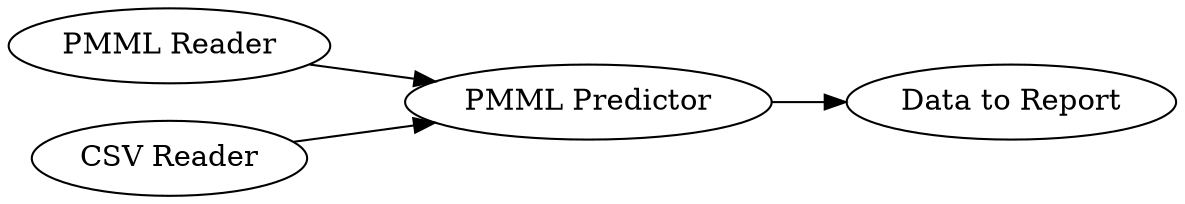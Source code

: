 digraph {
	109 -> 108
	1 -> 109
	2 -> 109
	1 [label="PMML Reader"]
	108 [label="Data to Report"]
	2 [label="CSV Reader"]
	109 [label="PMML Predictor"]
	rankdir=LR
}
